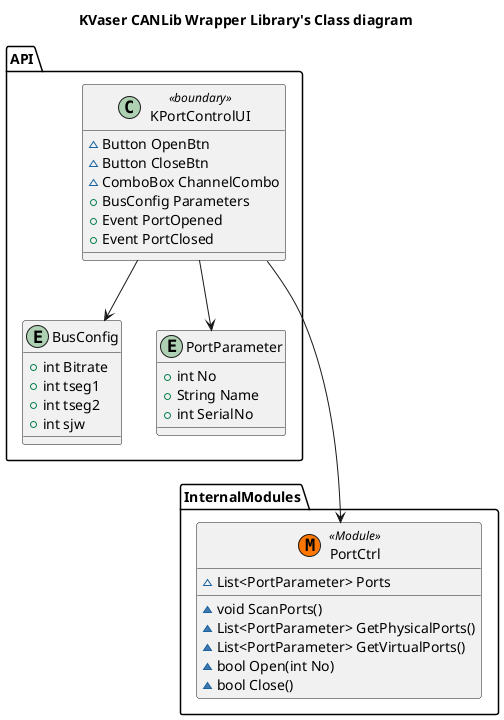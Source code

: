 @startuml

title "KVaser CANLib Wrapper Library's Class diagram"

package API{

    class KPortControlUI<<boundary>>{
        ~Button OpenBtn
        ~Button CloseBtn
        ~ComboBox ChannelCombo
        +BusConfig Parameters
        +Event PortOpened
        +Event PortClosed
    }

    entity BusConfig{
        +int Bitrate
        +int tseg1
        +int tseg2
        +int sjw
    }

    entity PortParameter{
        +int No
        +String Name
        +int SerialNo
    }
}

package InternalModules{
    class PortCtrl<< (M, #FF7700) Module>>{
        ~{field} List<PortParameter> Ports
        ~void ScanPorts()
        ~List<PortParameter> GetPhysicalPorts()
        ~List<PortParameter> GetVirtualPorts()
        ~bool Open(int No)
        ~bool Close()
    }
}

KPortControlUI ---> PortCtrl
KPortControlUI --> PortParameter
KPortControlUI --> BusConfig


@enduml